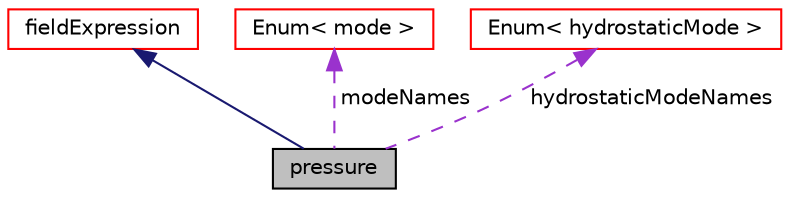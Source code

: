 digraph "pressure"
{
  bgcolor="transparent";
  edge [fontname="Helvetica",fontsize="10",labelfontname="Helvetica",labelfontsize="10"];
  node [fontname="Helvetica",fontsize="10",shape=record];
  Node1 [label="pressure",height=0.2,width=0.4,color="black", fillcolor="grey75", style="filled" fontcolor="black"];
  Node2 -> Node1 [dir="back",color="midnightblue",fontsize="10",style="solid",fontname="Helvetica"];
  Node2 [label="fieldExpression",height=0.2,width=0.4,color="red",URL="$classFoam_1_1functionObjects_1_1fieldExpression.html",tooltip="Base class for field expression function objects. "];
  Node3 -> Node1 [dir="back",color="darkorchid3",fontsize="10",style="dashed",label=" modeNames" ,fontname="Helvetica"];
  Node3 [label="Enum\< mode \>",height=0.2,width=0.4,color="red",URL="$classFoam_1_1Enum.html"];
  Node4 -> Node1 [dir="back",color="darkorchid3",fontsize="10",style="dashed",label=" hydrostaticModeNames" ,fontname="Helvetica"];
  Node4 [label="Enum\< hydrostaticMode \>",height=0.2,width=0.4,color="red",URL="$classFoam_1_1Enum.html"];
}
